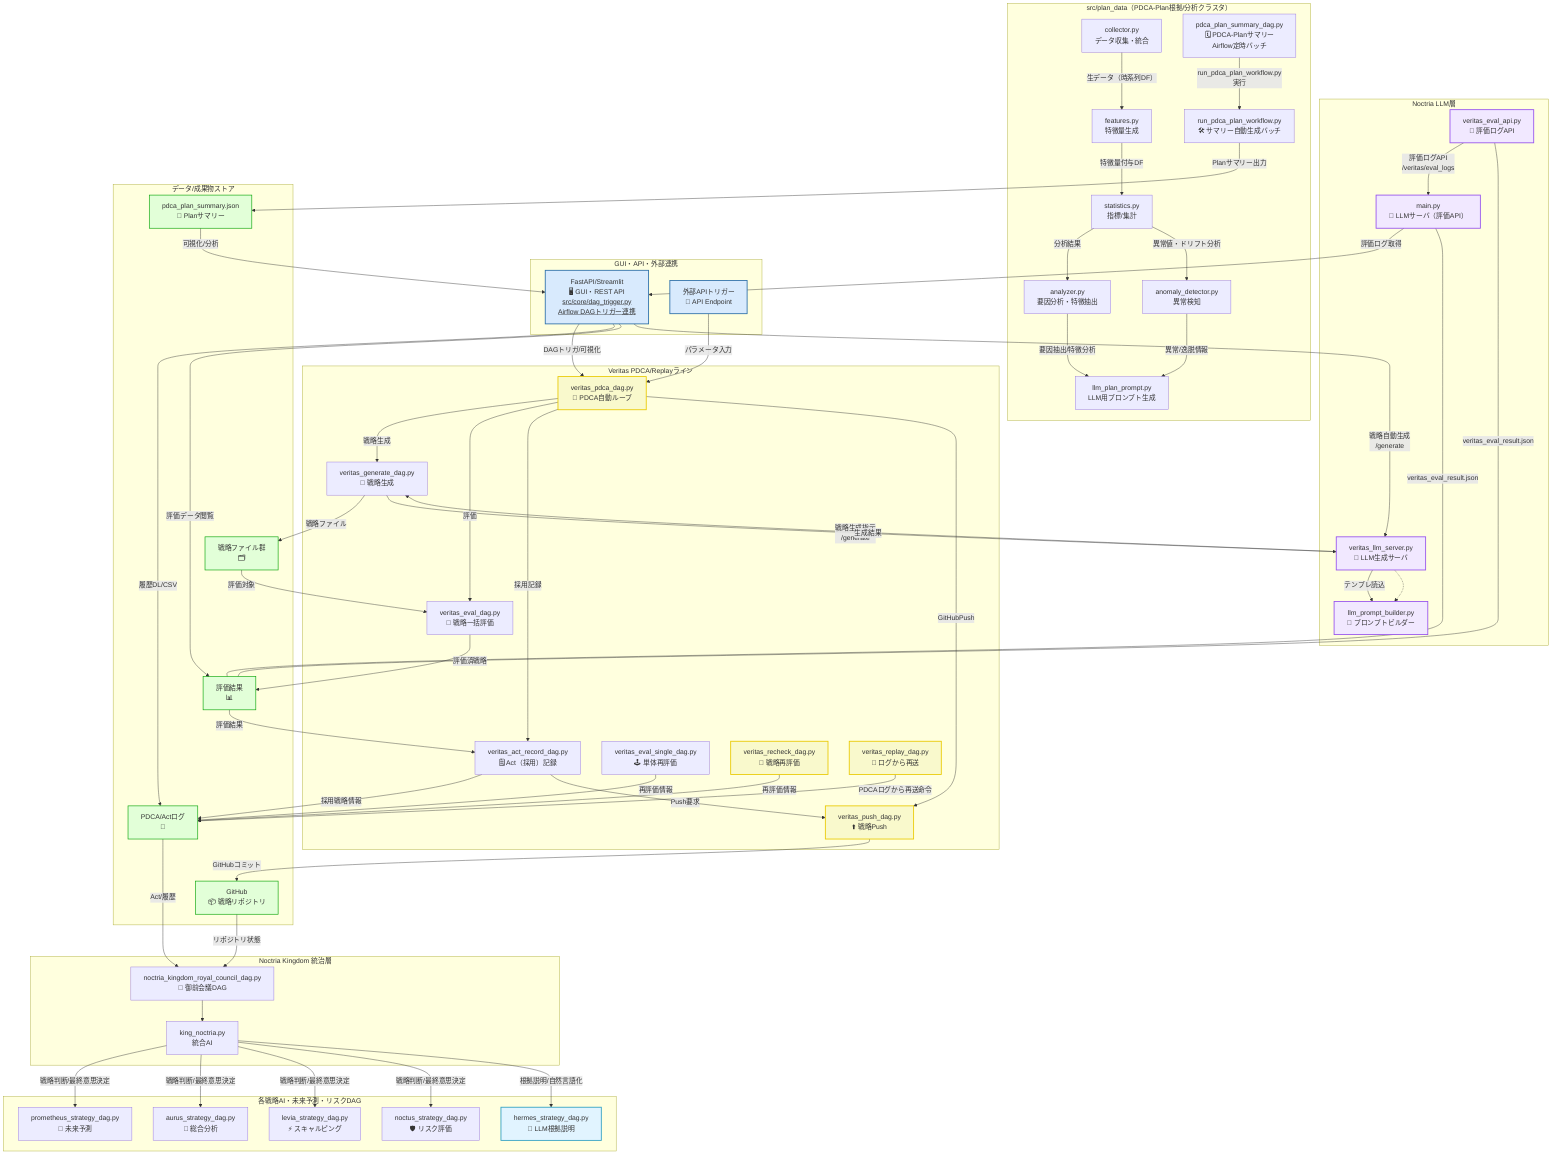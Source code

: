 flowchart TD 

%% --- Veritas PDCA/Replayライン（Master DAG完全削除） ---
subgraph Veritas_Master[Veritas PDCA/Replayライン]
  VPDCA["veritas_pdca_dag.py<br>🔁 PDCA自動ループ"]
  VG["veritas_generate_dag.py<br>🔨 戦略生成"]
  VE["veritas_eval_dag.py<br>📝 戦略一括評価"]
  VA["veritas_act_record_dag.py<br>🗒️ Act（採用）記録"]
  VS["veritas_eval_single_dag.py<br>🕹️ 単体再評価"]
  VR["veritas_recheck_dag.py<br>🔎 戦略再評価"]
  VPUSH["veritas_push_dag.py<br>⬆️ 戦略Push"]
  VREPLAY["veritas_replay_dag.py<br>🔁 ログから再送"]
end

%% --- Kingdom AI層 ---
subgraph Kingdom統治AI[Noctria Kingdom 統治層]
  RC["noctria_kingdom_royal_council_dag.py<br>👑 御前会議DAG"]
  KING["king_noctria.py<br>統合AI"]
end

%% --- ストラテジAI/DAG群 ---
subgraph 戦略AI群[各戦略AI・未来予測・リスクDAG]
  PA["prometheus_strategy_dag.py<br>🔮 未来予測"]
  AA["aurus_strategy_dag.py<br>🎯 総合分析"]
  LA["levia_strategy_dag.py<br>⚡ スキャルピング"]
  NA["noctus_strategy_dag.py<br>🛡️ リスク評価"]
  HA["hermes_strategy_dag.py<br>🦉 LLM根拠説明"]
end

%% --- LLM層 ---
subgraph LLM層[Noctria LLM層]
  LLM_MAIN["main.py<br>🚪 LLMサーバ（評価API）"]
  LLM_SERVER["veritas_llm_server.py<br>🧠 LLM生成サーバ"]
  LLM_PROMPT["llm_prompt_builder.py<br>📜 プロンプトビルダー"]
  LLM_EVALAPI["veritas_eval_api.py<br>📄 評価ログAPI"]
end

%% --- Plan Data層（分離構成反映+Airflow定時バッチ追加）---
subgraph PlanData["src/plan_data（PDCA-Plan根拠/分析クラスタ）"]
  PLAN_COLLECT["collector.py<br>データ収集・統合"]
  PLAN_FEATURE["features.py<br>特徴量生成"]
  PLAN_STAT["statistics.py<br>指標/集計"]
  PLAN_ANALYZER["analyzer.py<br>要因分析・特徴抽出"]
  PLAN_PROMPT["llm_plan_prompt.py<br>LLM用プロンプト生成"]
  PLAN_ANOMALY["anomaly_detector.py<br>異常検知"]
  PLAN_PDCA_DAG["pdca_plan_summary_dag.py<br>🗓️ PDCA-Planサマリー<br>Airflow定時バッチ"]
  PLAN_PDCA_BATCH["run_pdca_plan_workflow.py<br>🛠️ サマリー自動生成バッチ"]
end

%% --- GUI/API層 ---
subgraph GUI_API[GUI・API・外部連携]
  GUI["FastAPI/Streamlit<br>🖥️ GUI・REST API<br><u>src/core/dag_trigger.py<br>Airflow DAGトリガー連携</u>"]
  API["外部APIトリガー<br>🔗 API Endpoint"]
end

%% --- データ・ファイル層 ---
subgraph DATA["データ/成果物ストア"]
  GIT["GitHub<br>📦 戦略リポジトリ"]
  ACTLOG["PDCA/Actログ<br>📜"]
  STRATJSON["戦略ファイル群<br>🗂️"]
  EVALRES["評価結果<br>📊"]
  PLAN_SUMMARY_JSON["pdca_plan_summary.json<br>📝 Planサマリー"]
end

%% --- Master/PDCA/Replayフロー ---
VPDCA -- "戦略生成" --> VG
VPDCA -- "評価" --> VE
VPDCA -- "採用記録" --> VA
VPDCA -- "GitHubPush" --> VPUSH

%% --- Veritas評価後の流れ ---
VG -- "戦略ファイル" --> STRATJSON
STRATJSON -- "評価対象" --> VE
VE -- "評価済戦略" --> EVALRES
EVALRES -- "評価結果" --> VA
VA -- "採用戦略情報" --> ACTLOG
ACTLOG -- "Act/履歴" --> RC
VA -- "Push要求" --> VPUSH
VPUSH -- "GitHubコミット" --> GIT
GIT -- "リポジトリ状態" --> RC

%% --- Actログ/PDCA履歴も御前会議へ -->
VS -- "再評価情報" --> ACTLOG
VR -- "再評価情報" --> ACTLOG

%% --- 再送DAGの流れ（Replay） ---
VREPLAY -- "PDCAログから再送命令" --> ACTLOG

%% --- 御前会議/統合AIフロー ---
RC --> KING

%% --- ストラテジAI群と統合AIの連携イメージ ---
KING -- "戦略判断/最終意思決定" --> PA
KING -- "戦略判断/最終意思決定" --> AA
KING -- "戦略判断/最終意思決定" --> LA
KING -- "戦略判断/最終意思決定" --> NA
KING -- "根拠説明/自然言語化" --> HA

%% --- GUI⇔PDCA連携 --- 
GUI -- "DAGトリガ/可視化" --> VPDCA
API -- "パラメータ入力" --> VPDCA

%% --- GUI・API⇔成果物 ---
GUI -- "履歴DL/CSV" --> ACTLOG
GUI -- "評価データ閲覧" --> EVALRES

%% --- LLM層連携 ---
LLM_SERVER -- "テンプレ読込" --> LLM_PROMPT
VG -- "戦略生成指示<br>/generate" --> LLM_SERVER
GUI -- "戦略自動生成<br>/generate" --> LLM_SERVER
LLM_SERVER -- "生成結果" --> VG
LLM_EVALAPI -- "評価ログAPI<br>/veritas/eval_logs" --> LLM_MAIN
LLM_MAIN -- "評価ログ取得" --> GUI
LLM_MAIN -- "veritas_eval_result.json" --- EVALRES
LLM_EVALAPI -- "veritas_eval_result.json" --- EVALRES

%% --- PlanData層連携（分離構成+Airflow定時バッチ）---
PLAN_COLLECT -- "生データ（時系列DF）" --> PLAN_FEATURE
PLAN_FEATURE -- "特徴量付与DF" --> PLAN_STAT
PLAN_STAT -- "分析結果" --> PLAN_ANALYZER
PLAN_ANALYZER -- "要因抽出/特徴分析" --> PLAN_PROMPT
PLAN_STAT -- "異常値・ドリフト分析" --> PLAN_ANOMALY
PLAN_ANOMALY -- "異常/逸脱情報" --> PLAN_PROMPT

%% --- PDCA-Planサマリー自動生成（Airflow/バッチ） ---
PLAN_PDCA_DAG -- "run_pdca_plan_workflow.py実行" --> PLAN_PDCA_BATCH
PLAN_PDCA_BATCH -- "Planサマリー出力" --> PLAN_SUMMARY_JSON
PLAN_SUMMARY_JSON -- "可視化/分析" --> GUI

%% --- 依存（点線） ---
LLM_SERVER -.-> LLM_PROMPT

classDef pdca fill:#f9f9cc,stroke:#e9c900,stroke-width:2px;
class VPDCA,VPUSH,VR,VREPLAY pdca;

classDef gui fill:#d8eafd,stroke:#2c6faa,stroke-width:2px;
class GUI,API gui;

classDef data fill:#e2ffd8,stroke:#09a509,stroke-width:1.5px;
class GIT,ACTLOG,STRATJSON,EVALRES,PLAN_SUMMARY_JSON data;

classDef llm fill:#f1e8ff,stroke:#9651ed,stroke-width:2px;
class LLM_MAIN,LLM_SERVER,LLM_PROMPT,LLM_EVALAPI llm;

classDef hermes fill:#e1f4ff,stroke:#2d9fc2,stroke-width:2px;
class HA hermes;